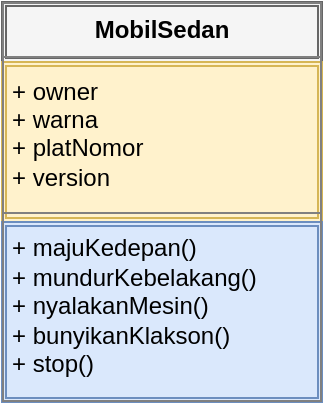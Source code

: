 <mxfile version="13.8.0" type="device"><diagram id="oTCiK9NjbDQ4ruI29vK0" name="Page-1"><mxGraphModel dx="868" dy="520" grid="1" gridSize="10" guides="1" tooltips="1" connect="1" arrows="1" fold="1" page="1" pageScale="1" pageWidth="850" pageHeight="1100" math="0" shadow="0"><root><mxCell id="0"/><mxCell id="1" parent="0"/><mxCell id="8I5APa3XLVgFYI5_R2My-29" value="" style="shape=ext;double=1;rounded=0;whiteSpace=wrap;html=1;fillColor=#f5f5f5;strokeColor=#666666;fontColor=#333333;" parent="1" vertex="1"><mxGeometry x="280" y="70" width="160" height="30" as="geometry"/></mxCell><mxCell id="8I5APa3XLVgFYI5_R2My-28" value="" style="shape=ext;double=1;rounded=0;whiteSpace=wrap;html=1;fillColor=#fff2cc;strokeColor=#d6b656;" parent="1" vertex="1"><mxGeometry x="280" y="100" width="160" height="80" as="geometry"/></mxCell><mxCell id="8I5APa3XLVgFYI5_R2My-26" value="" style="shape=ext;double=1;rounded=0;whiteSpace=wrap;html=1;fillColor=#dae8fc;strokeColor=#6c8ebf;" parent="1" vertex="1"><mxGeometry x="280" y="180" width="160" height="90" as="geometry"/></mxCell><mxCell id="8I5APa3XLVgFYI5_R2My-25" value="&lt;table border=&quot;1&quot; width=&quot;100%&quot; cellpadding=&quot;4&quot; style=&quot;width: 100% ; height: 100% ; border-collapse: collapse&quot;&gt;&lt;tbody&gt;&lt;tr&gt;&lt;th align=&quot;center&quot;&gt;MobilSedan&lt;/th&gt;&lt;/tr&gt;&lt;tr&gt;&lt;td&gt;+ owner&lt;br&gt;+ warna&lt;br&gt;+ platNomor&lt;br&gt;+ version&lt;/td&gt;&lt;/tr&gt;&lt;tr&gt;&lt;td&gt;+ majuKedepan()&lt;br&gt;+ mundurKebelakang()&lt;br&gt;+ nyalakanMesin()&lt;br&gt;+ bunyikanKlakson()&lt;br&gt;+ stop()&lt;/td&gt;&lt;/tr&gt;&lt;/tbody&gt;&lt;/table&gt;" style="text;html=1;overflow=fill;gradientDirection=north;" parent="1" vertex="1"><mxGeometry x="280" y="70" width="160" height="200" as="geometry"/></mxCell></root></mxGraphModel></diagram></mxfile>